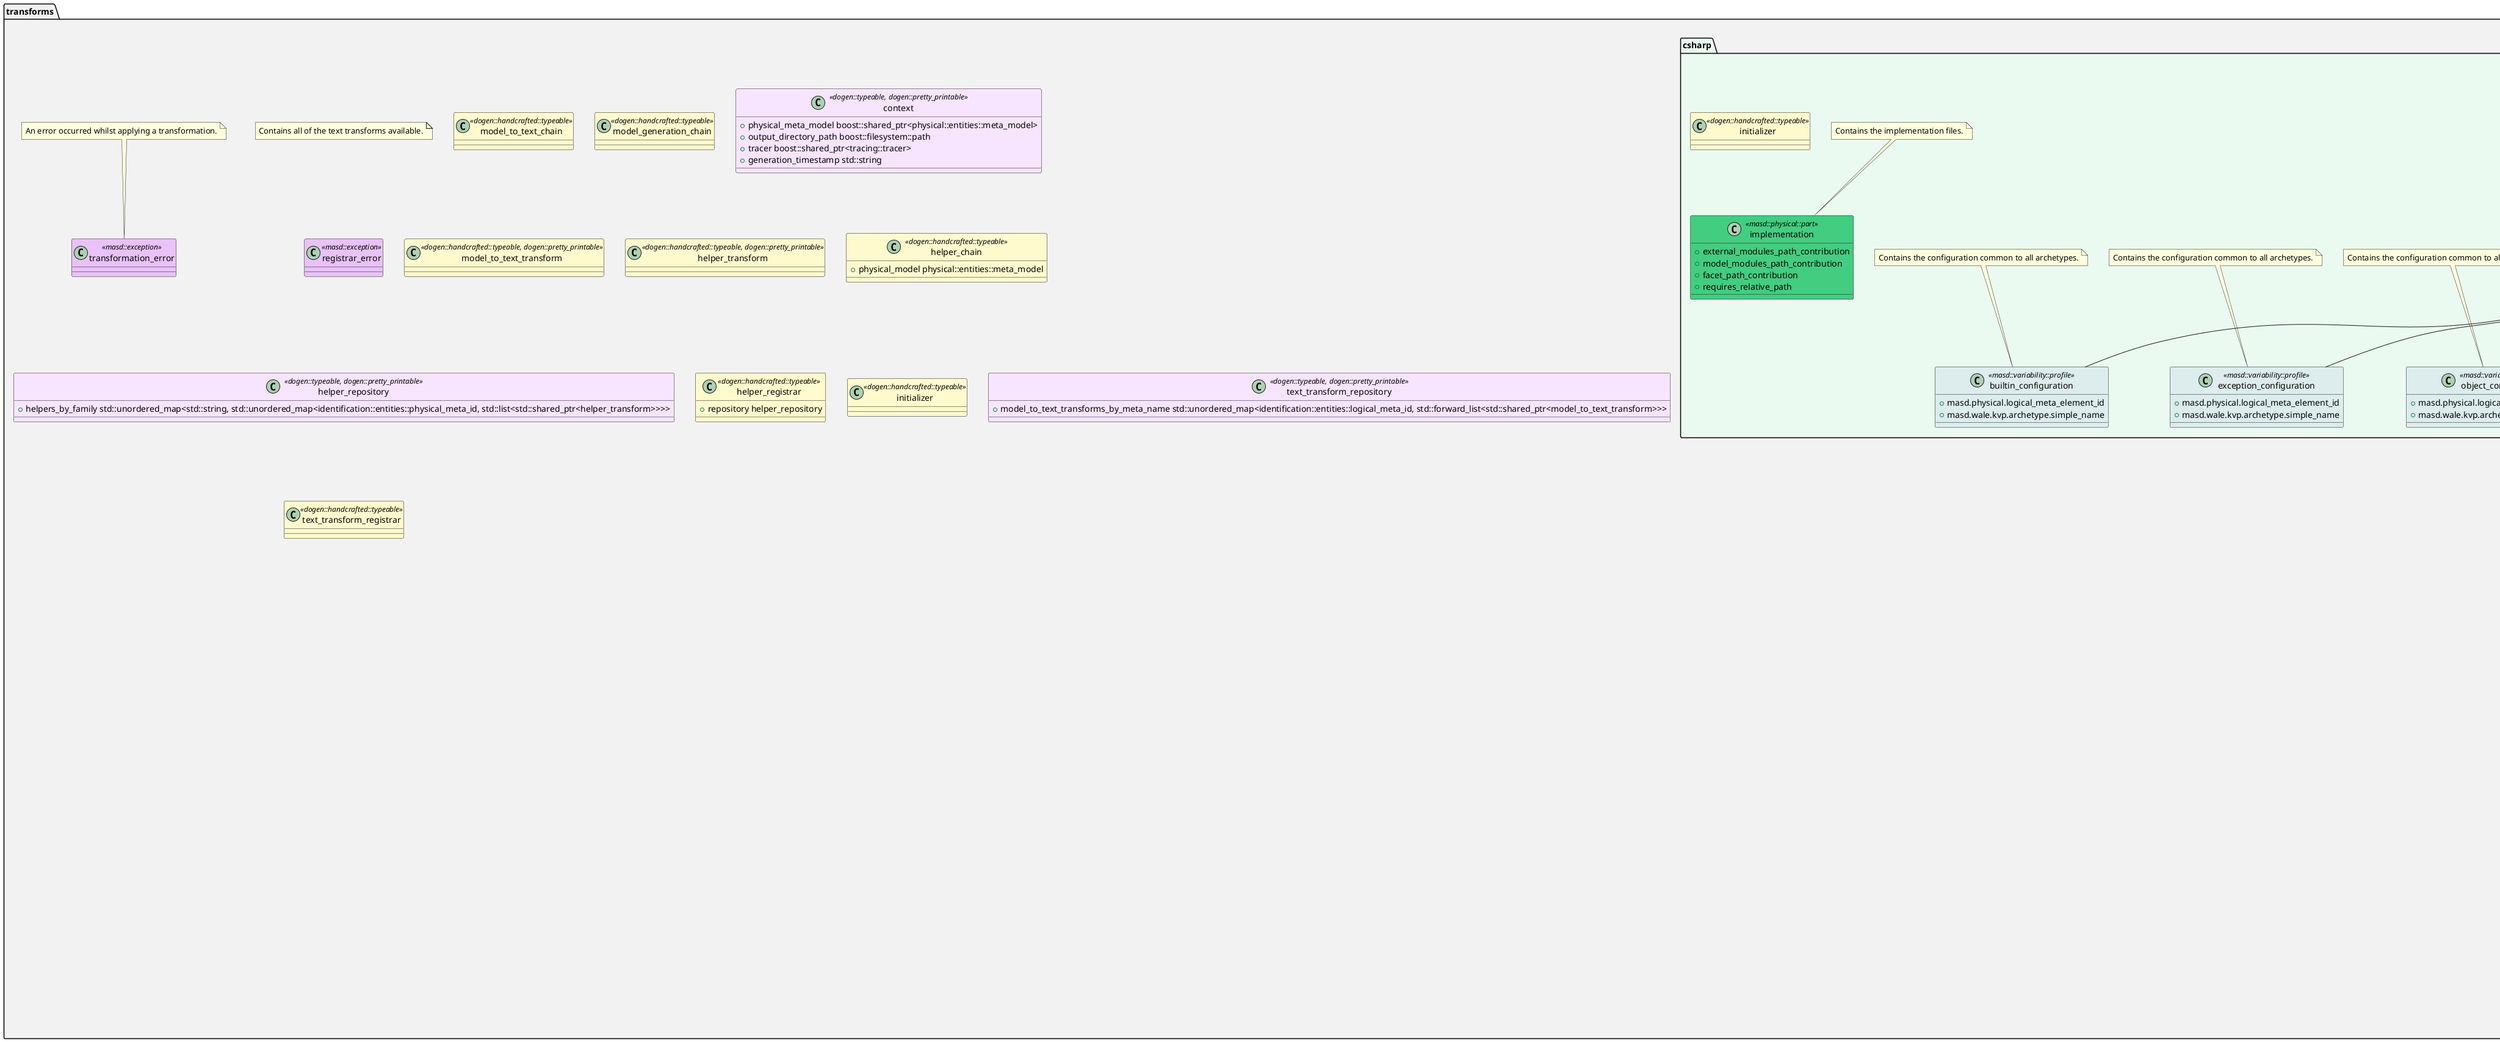 @startuml
set namespaceSeparator ::
note as N1
Contains all of the M2T transforms for all supported backendsUML Representation of model:

UML representation:

\image html dogen.text/modeling/dogen.text.svg
end note

class registrar <<masd::serialization::type_registrar>> #00FF00 {
}

class main <<masd::entry_point, dogen::untypable>> #DDA9F3 {
}

class CMakeLists <<masd::build::cmakelists, dogen::handcrafted::cmake>> #99CB99 {
}

class cpp_artefact_transform_implementation <<masd::templating::logic_less_templates>> #FFC072 {
    +{field} content
}

class initializer <<dogen::handcrafted::typeable>> #FFFACD {
}

class csharp_transform_implementation <<masd::templating::logic_less_templates>> #FFC072 {
    +{field} content
}

class csharp_helper_transform_implementation <<masd::templating::logic_less_templates>> #FFC072 {
    +{field} content
}

class cpp_helper_transform_implementation <<masd::templating::logic_less_templates>> #FFC072 {
    +{field} content
}

class cpp_helper_transform_implementation_enabled <<masd::templating::logic_less_templates>> #FFC072 {
    +{field} content
}

namespace entities #F2F2F2 {
    class Provenance <<masd::object_template>> #E3B6F6 {
        +{field} provenance identification::entities::logical_provenance
    }

    note top of Provenance
Details of the origin of this model element.
    end note

    class model_set <<Provenance>> #F7E5FF {
        +{field} models std::list<model>
    }

    model_set o-- model

    note top of model_set
Represents a set of related models.
    end note

    class model <<Provenance>> #F7E5FF {
        +{field} logical logical::entities::model
        +{field} physical physical::entities::model
        +{field} logical_physical_regions std::list<logical_physical_region>
    }

    model_set o-- logical_physical_region

    note top of model
Represents the combined logical-physical space.
    end note

    class logical_physical_region #F7E5FF {
        +{field} logical_element boost::shared_ptr<logical::entities::element>
        +{field} physical_region physical::entities::region
    }

    note top of logical_physical_region
Represents a region of logical-physical space with a single logical element and
its associated physical elements.
    end note

}

namespace transforms #F2F2F2 {
    note as transforms_1
Contains all of the text transforms available.
    end note

    class model_to_text_chain <<dogen::handcrafted::typeable>> #FFFACD {
    }

    class model_generation_chain <<dogen::handcrafted::typeable>> #FFFACD {
    }

    class context <<dogen::typeable, dogen::pretty_printable>> #F7E5FF {
        +{field} physical_meta_model boost::shared_ptr<physical::entities::meta_model>
        +{field} output_directory_path boost::filesystem::path
        +{field} tracer boost::shared_ptr<tracing::tracer>
        +{field} generation_timestamp std::string
    }

    class transformation_error <<masd::exception>> #E8C2F8 {
    }

    note top of transformation_error
An error occurred whilst applying a transformation.
    end note

    class registrar_error <<masd::exception>> #E8C2F8 {
    }

    class model_to_text_transform <<dogen::handcrafted::typeable, dogen::pretty_printable>> #FFFACD {
    }

    class helper_transform <<dogen::handcrafted::typeable, dogen::pretty_printable>> #FFFACD {
    }

    class helper_chain <<dogen::handcrafted::typeable>> #FFFACD {
        +{field} physical_model physical::entities::meta_model
    }

    class helper_repository <<dogen::typeable, dogen::pretty_printable>> #F7E5FF {
        +{field} helpers_by_family std::unordered_map<std::string, std::unordered_map<identification::entities::physical_meta_id, std::list<std::shared_ptr<helper_transform>>>>
    }

    class helper_registrar <<dogen::handcrafted::typeable>> #FFFACD {
        +{field} repository helper_repository
    }

    class initializer <<dogen::handcrafted::typeable>> #FFFACD {
    }

    class text_transform_repository <<dogen::typeable, dogen::pretty_printable>> #F7E5FF {
        +{field} model_to_text_transforms_by_meta_name std::unordered_map<identification::entities::logical_meta_id, std::forward_list<std::shared_ptr<model_to_text_transform>>>
    }

    class text_transform_registrar <<dogen::handcrafted::typeable>> #FFFACD {
    }

    namespace transforms::cpp <<masd::physical::backend>> #EBFAF1 {
        note as cpp_1
Text transforms that implement the C++ backend.

Provides a set of M2T transforms that convert logical model elements into a
physical representation in the C++ technical space, or associated minor
technical spaces.
        end note

        class implementation <<masd::physical::part>> #43CD80 {
            +{field} external_modules_path_contribution
            +{field} model_modules_path_contribution
            +{field} facet_path_contribution
            +{field} requires_relative_path
            +{field} directory_name
        }

        implementation o-l- public_headers

        note top of implementation
Contains the implementation files.
        end note

        class public_headers <<masd::physical::part>> #43CD80 {
            +{field} external_modules_path_contribution
            +{field} model_modules_path_contribution
            +{field} facet_path_contribution
            +{field} requires_relative_path
            +{field} directory_name
        }

        public_headers o-l- testing

        note top of public_headers
Contains the header files that are publicly visible.
        end note

        class testing <<masd::physical::part>> #43CD80 {
            +{field} external_modules_path_contribution
            +{field} model_modules_path_contribution
            +{field} facet_path_contribution
            +{field} requires_relative_path
            +{field} directory_name
        }

        testing o-l- standard_header_file

        note top of testing
Contains the generated test files.
        end note

        class standard_header_file <<masd::physical::archetype_kind>> #68D799 {
            +{field} file_extension
        }

        note top of standard_header_file
Header file generated by Dogen.
        end note

        class base_archetype_configuration <<masd::variability::profile>> #DDECEC {
            +{field} masd.physical.technical_space
        }

        note top of base_archetype_configuration
Contains the configuration common to all archetypes.
        end note

        class tests_configuration <<masd::variability::profile>> #DDECEC {
            +{field} masd.physical.part_id
            +{field} masd.physical.wale_template_reference
            +{field} masd.physical.relation_status
        }

        transforms::cpp::base_archetype_configuration <|-- transforms::cpp::tests_configuration
        note top of tests_configuration
Contains the configuration common to most archetypes in tests.
        end note

        class header_configuration <<masd::variability::profile>> #DDECEC {
            +{field} masd.physical.part_id
            +{field} masd.physical.wale_template_reference
        }

        transforms::cpp::base_archetype_configuration <|-- transforms::cpp::header_configuration
        note top of header_configuration
Contains the configuration common to all c++ header archetypes.
        end note

        class header_facet_default_configuration <<masd::variability::profile>> #DDECEC {
            +{field} masd.physical.relation_status
        }

        transforms::cpp::header_configuration <|-- transforms::cpp::header_facet_default_configuration
        class enumeration_header_configuration <<masd::variability::profile>> #DDECEC {
            +{field} masd.physical.logical_meta_element_id
            +{field} masd.wale.kvp.archetype.simple_name
        }

        transforms::cpp::header_facet_default_configuration <|-- transforms::cpp::enumeration_header_configuration
        note top of enumeration_header_configuration
Contains the configuration common to all enumeration header archetypes.
        end note

        class object_header_configuration <<masd::variability::profile>> #DDECEC {
            +{field} masd.physical.logical_meta_element_id
            +{field} masd.wale.kvp.archetype.simple_name
        }

        transforms::cpp::header_facet_default_configuration <|-- transforms::cpp::object_header_configuration
        note top of object_header_configuration
Contains the configuration common to all object header archetypes.
        end note

        class primitive_header_configuration <<masd::variability::profile>> #DDECEC {
            +{field} masd.physical.logical_meta_element_id
            +{field} masd.wale.kvp.archetype.simple_name
        }

        transforms::cpp::header_facet_default_configuration <|-- transforms::cpp::primitive_header_configuration
        note top of primitive_header_configuration
Contains the configuration common to all built header archetypes.
        end note

        class builtin_header_configuration <<masd::variability::profile>> #DDECEC {
            +{field} masd.physical.logical_meta_element_id
            +{field} masd.wale.kvp.archetype.simple_name
        }

        transforms::cpp::header_facet_default_configuration <|-- transforms::cpp::builtin_header_configuration
        note top of builtin_header_configuration
Contains the configuration common to all built header archetypes.
        end note

        class implementation_configuration <<masd::variability::profile>> #DDECEC {
            +{field} masd.physical.part_id
            +{field} masd.physical.wale_template_reference
            +{field} masd.physical.relation_status
        }

        transforms::cpp::base_archetype_configuration <|-- transforms::cpp::implementation_configuration
        note top of implementation_configuration
Contains the configuration common to all c++ implementation archetypes.
        end note

        class object_implementation_configuration <<masd::variability::profile>> #DDECEC {
            +{field} masd.physical.logical_meta_element_id
            +{field} masd.wale.kvp.archetype.simple_name
        }

        transforms::cpp::implementation_configuration <|-- transforms::cpp::object_implementation_configuration
        class primitive_implementation_configuration <<masd::variability::profile>> #DDECEC {
            +{field} masd.physical.logical_meta_element_id
            +{field} masd.wale.kvp.archetype.simple_name
        }

        transforms::cpp::implementation_configuration <|-- transforms::cpp::primitive_implementation_configuration
        class enumeration_implementation_configuration <<masd::variability::profile>> #DDECEC {
            +{field} masd.physical.logical_meta_element_id
            +{field} masd.wale.kvp.archetype.simple_name
        }

        transforms::cpp::implementation_configuration <|-- transforms::cpp::enumeration_implementation_configuration
        namespace transforms::cpp::types <<masd::physical::facet>> #C6F0D8 {
            note as types_1
M2T transforms for the types facet of the
C++ technical space.
            end note

            class initializer <<dogen::handcrafted::typeable>> #FFFACD {
            }

            initializer o-d- smart_pointer_helper

            class archetype_class_header_transform <<masd::physical::archetype, dogen::header_facet_default_configuration>> #68D799 {
                +{field} stitch_template_content
            }

            archetype_class_header_transform o-d- archetype_class_implementation_transform

            note top of archetype_class_header_transform
Generates header files for archetypes.
            end note

            class archetype_class_implementation_transform <<masd::physical::archetype, dogen::implementation_configuration>> #68D799 {
                +{field} stitch_template_content
            }

            archetype_class_implementation_transform o-d- archetype_class_header_factory

            note top of archetype_class_implementation_transform
Generates implementation files for archetypes.
            end note

            class archetype_class_header_factory <<masd::physical::archetype, dogen::header_configuration>> #68D799 {
                +{field} stitch_template_content
            }

            archetype_class_header_factory o-d- archetype_class_implementation_factory

            note top of archetype_class_header_factory
Generates header files for archetype factories.
            end note

            class archetype_class_implementation_factory <<masd::physical::archetype, dogen::implementation_configuration>> #68D799 {
                +{field} stitch_template_content
            }

            archetype_class_implementation_factory  o-d- facet_class_header_transform

            note top of archetype_class_implementation_factory
Generates implementation files for archetype factories.
            end note

            class facet_class_header_transform <<masd::physical::archetype, dogen::header_facet_default_configuration>> #68D799 {
                +{field} stitch_template_content
            }

            facet_class_header_transform o-d- facet_class_implementation_transform

            note top of facet_class_header_transform
Generates header files for facet transforms.
            end note

            class facet_class_implementation_transform <<masd::physical::archetype, dogen::implementation_configuration>> #68D799 {
                +{field} stitch_template_content
            }

            facet_class_implementation_transform o-d- facet_class_header_factory

            note top of facet_class_implementation_transform
Generates implementation files for facet transforms.
            end note

            class facet_class_header_factory <<masd::physical::archetype, dogen::header_configuration>> #68D799 {
                +{field} stitch_template_content
            }

            note top of facet_class_header_factory
Generates header files for facet factories.
            end note

            class facet_class_implementation_factory <<masd::physical::archetype, dogen::implementation_configuration>> #68D799 {
                +{field} stitch_template_content
            }

            note top of facet_class_implementation_factory
Generates implementation files for facet factory.
            end note

            class backend_class_header_transform <<masd::physical::archetype, dogen::header_facet_default_configuration>> #68D799 {
                +{field} stitch_template_content
            }

            note top of backend_class_header_transform
Generates header files for archetypes.
            end note

            class backend_class_implementation_transform <<masd::physical::archetype, dogen::implementation_configuration>> #68D799 {
                +{field} stitch_template_content
            }

            note top of backend_class_implementation_transform
Generates implementation files for archetypes.
            end note

            class backend_class_header_factory <<masd::physical::archetype, dogen::header_configuration>> #68D799 {
                +{field} stitch_template_content
            }

            note top of backend_class_header_factory
Generates header files for backend factories.
            end note

            class part_class_header_transform <<masd::physical::archetype, dogen::header_facet_default_configuration>> #68D799 {
                +{field} stitch_template_content
            }

            note top of part_class_header_transform
Generates header files for parts.
            end note

            class part_class_header_factory <<masd::physical::archetype, dogen::header_configuration>> #68D799 {
                +{field} stitch_template_content
            }

            note top of part_class_header_factory
Generates header files for part factories.
            end note

            class helper_class_header_transform <<masd::physical::archetype, dogen::header_facet_default_configuration>> #68D799 {
                +{field} stitch_template_content
            }

            note top of helper_class_header_transform
Generates header files for helpers.
            end note

            class helper_class_header_factory <<masd::physical::archetype, dogen::header_configuration>> #68D799 {
                +{field} stitch_template_content
            }

            note top of helper_class_header_factory
Generates header files for helper factories.
            end note

            class archetype_kind_class_header_factory <<masd::physical::archetype, dogen::header_configuration>> #68D799 {
                +{field} stitch_template_content
            }

            note top of archetype_kind_class_header_factory
Generates header files for archetype_kind factories.
            end note

            class smart_pointer_helper <<masd::physical::helper>> #68D7BB {
                +{field} stitch_template_content
            }

            smart_pointer_helper o-d- archetype_class_header_transform

            class backend_class_implementation_factory <<masd::physical::archetype, dogen::implementation_configuration>> #68D799 {
                +{field} stitch_template_content
            }

            note top of backend_class_implementation_factory
Generates implementation files for backend factories.
            end note

            class part_class_implementation_transform <<masd::physical::archetype, dogen::implementation_configuration>> #68D799 {
                +{field} stitch_template_content
            }

            note top of part_class_implementation_transform
Generates implementation files for parts.
            end note

            class part_class_implementation_factory <<masd::physical::archetype, dogen::implementation_configuration>> #68D799 {
                +{field} stitch_template_content
            }

            note top of part_class_implementation_factory
Generates implementation files for part factories.
            end note

            class helper_class_implementation_transform <<masd::physical::archetype, dogen::implementation_configuration>> #68D799 {
                +{field} stitch_template_content
            }

            note top of helper_class_implementation_transform
Generates implementation files for helpers.
            end note

            class helper_class_implementation_factory <<masd::physical::archetype, dogen::implementation_configuration>> #68D799 {
                +{field} stitch_template_content
            }

            note top of helper_class_implementation_factory
Generates implementation files for helper factories.
            end note

            class archetype_kind_class_implementation_factory <<masd::physical::archetype, dogen::implementation_configuration>> #68D799 {
                +{field} stitch_template_content
            }

            note top of archetype_kind_class_implementation_factory
Generates implementation files for archetype_kind factories.
            end note

            class class_header <<masd::physical::archetype, dogen::object_header_configuration>> #68D799 {
                +{field} stitch_template_content
            }

            note top of class_header
Generates header files for objects.
            end note

            class class_forward_declarations <<masd::physical::archetype, dogen::header_configuration>> #68D799 {
                +{field} stitch_template_content
            }

            note top of class_forward_declarations
Generates forward declarations for classes.
            end note

            class namespace_header <<masd::physical::archetype, dogen::header_facet_default_configuration>> #68D799 {
                +{field} stitch_template_content
            }

            note top of namespace_header
Generates header files for namespaces.
            end note

            class visitor_header <<masd::physical::archetype, dogen::header_facet_default_configuration>> #68D799 {
                +{field} stitch_template_content
            }

            note top of visitor_header
Generates header files for visitors.
            end note

            class primitive_header <<masd::physical::archetype, dogen::primitive_header_configuration>> #68D799 {
                +{field} stitch_template_content
            }

            note top of primitive_header
Generates header files for primitives.
            end note

            class primitive_forward_declarations <<masd::physical::archetype, dogen::header_configuration>> #68D799 {
                +{field} stitch_template_content
            }

            note top of primitive_forward_declarations
Generates forward declarations for primitives.
            end note

            class feature_template_bundle_header <<masd::physical::archetype, dogen::header_facet_default_configuration>> #68D799 {
                +{field} stitch_template_content
            }

            note top of feature_template_bundle_header
Generates implementation files for feature template bundles
            end note

            class feature_bundle_header <<masd::physical::archetype, dogen::header_facet_default_configuration>> #68D799 {
                +{field} stitch_template_content
            }

            note top of feature_bundle_header
Generates header files for feature bundles.
            end note

            class variability_initializer_header <<masd::physical::archetype, dogen::header_facet_default_configuration>> #68D799 {
                +{field} stitch_template_content
            }

            note top of variability_initializer_header
Generates header files for feature bundles.
            end note

            class main <<masd::physical::archetype, dogen::implementation_configuration>> #68D799 {
                +{field} stitch_template_content
            }

            note top of main
Generates implementation file for entry point.
            end note

            class class_implementation <<masd::physical::archetype, dogen::object_implementation_configuration>> #68D799 {
                +{field} stitch_template_content
            }

            note top of class_implementation
Generates implementation files for objects.
            end note

            class exception_header <<masd::physical::archetype, dogen::header_facet_default_configuration>> #68D799 {
                +{field} stitch_template_content
            }

            note top of exception_header
Generates header files for exceptions.
            end note

            class enum_header <<masd::physical::archetype, dogen::enumeration_header_configuration>> #68D799 {
                +{field} stitch_template_content
            }

            note top of enum_header
Generates header files for enumerations.
            end note

            class visitor_forward_declarations <<masd::physical::archetype, dogen::header_configuration>> #68D799 {
                +{field} stitch_template_content
            }

            note top of visitor_forward_declarations
Generates forward declarations for visitors.
            end note

            class primitive_implementation <<masd::physical::archetype, dogen::primitive_implementation_configuration>> #68D799 {
                +{field} stitch_template_content
            }

            note top of primitive_implementation
Generates implementation files for primitives.
            end note

            class builtin_header <<masd::physical::archetype, dogen::builtin_header_configuration>> #68D799 {
                +{field} stitch_template_content
            }

            note top of builtin_header
Generates header files for builtins.
            end note

            class feature_template_bundle_implementation <<masd::physical::archetype, dogen::implementation_configuration>> #68D799 {
                +{field} stitch_template_content
            }

            note top of feature_template_bundle_implementation
Generates implementation files for feature templates.
            end note

            class feature_bundle_implementation <<masd::physical::archetype, dogen::implementation_configuration>> #68D799 {
                +{field} stitch_template_content
            }

            note top of feature_bundle_implementation
Generates implementation files for feature bundles.
            end note

            class variability_initializer_implementation <<masd::physical::archetype, dogen::implementation_configuration>> #68D799 {
                +{field} stitch_template_content
            }

            note top of variability_initializer_implementation
Generates header files for feature bundles.
            end note

        }

        namespace transforms::cpp::hash <<masd::physical::facet>> #C6F0D8 {
            note as hash_1
M2T transforms for the hash facet of the
C++ technical space.
            end note

            class initializer <<dogen::handcrafted::typeable>> #FFFACD {
            }

            class date_helper <<masd::physical::helper>> #68D7BB {
                +{field} stitch_template_content
            }

            class ptime_helper <<masd::physical::helper>> #68D7BB {
                +{field} stitch_template_content
            }

            class associative_container_helper <<masd::physical::helper>> #68D7BB {
                +{field} stitch_template_content
            }

            class optional_helper <<masd::physical::helper>> #68D7BB {
                +{field} stitch_template_content
            }

            class sequence_container_helper <<masd::physical::helper>> #68D7BB {
                +{field} stitch_template_content
            }

            class variant_helper <<masd::physical::helper>> #68D7BB {
                +{field} stitch_template_content
            }

            class time_duration_helper <<masd::physical::helper>> #68D7BB {
                +{field} stitch_template_content
            }

            class ptree_helper <<masd::physical::helper>> #68D7BB {
                +{field} stitch_template_content
            }

            class pair_helper <<masd::physical::helper>> #68D7BB {
                +{field} stitch_template_content
            }

            class smart_pointer_helper <<masd::physical::helper>> #68D7BB {
                +{field} stitch_template_content
            }

            class path_helper <<masd::physical::helper>> #68D7BB {
                +{field} stitch_template_content
            }

            class class_header <<masd::physical::archetype, dogen::object_header_configuration>> #68D799 {
                +{field} stitch_template_content
            }

            note top of class_header
Generates header files for objects.
            end note

            class class_implementation <<masd::physical::archetype, dogen::object_implementation_configuration>> #68D799 {
                +{field} stitch_template_content
            }

            note top of class_implementation
Generates implementation files for objects.
            end note

            class enum_header <<masd::physical::archetype, dogen::enumeration_header_configuration>> #68D799 {
                +{field} stitch_template_content
            }

            note top of enum_header
Generates header files for enumerations.
            end note

            class builtin_header <<masd::physical::archetype, dogen::builtin_header_configuration>> #68D799 {
                +{field} stitch_template_content
            }

            note top of builtin_header
Generates header files for builtins.
            end note

            class primitive_header <<masd::physical::archetype, dogen::primitive_header_configuration>> #68D799 {
                +{field} stitch_template_content
            }

            note top of primitive_header
Generates header files for primitives.
            end note

            class primitive_implementation <<masd::physical::archetype, dogen::primitive_implementation_configuration>> #68D799 {
                +{field} stitch_template_content
            }

            note top of primitive_implementation
Generates implementation files for primitives.
            end note

        }

        namespace transforms::cpp::build <<masd::physical::facet>> #C6F0D8 {
            note as build_1
M2T transforms related to build files.
            end note

            class initializer <<dogen::handcrafted::typeable>> #FFFACD {
            }

            class include_cmakelists <<masd::physical::archetype>> #68D799 {
                +{field} stitch_template_content
            }

            note top of include_cmakelists
Generates cmakelists for tests.
            end note

            class source_cmakelists <<masd::physical::archetype>> #68D799 {
                +{field} stitch_template_content
            }

            note top of source_cmakelists
Generates cmakelists for tests.
            end note

        }

        namespace transforms::cpp::io <<masd::physical::facet>> #C6F0D8 {
            note as io_1
M2T transforms for the io facet of the
C++ technical space.
            end note

            class initializer <<dogen::handcrafted::typeable>> #FFFACD {
            }

            class optional_helper <<masd::physical::helper>> #68D7BB {
                +{field} stitch_template_content
            }

            class pair_helper <<masd::physical::helper>> #68D7BB {
                +{field} stitch_template_content
            }

            class string_helper <<masd::physical::helper>> #68D7BB {
                +{field} stitch_template_content
            }

            class ptree_helper <<masd::physical::helper>> #68D7BB {
                +{field} stitch_template_content
            }

            class associative_container_helper <<masd::physical::helper>> #68D7BB {
                +{field} stitch_template_content
            }

            class sequence_container_helper <<masd::physical::helper>> #68D7BB {
                +{field} stitch_template_content
            }

            class smart_pointer_helper <<masd::physical::helper>> #68D7BB {
                +{field} stitch_template_content
            }

            class variant_helper <<masd::physical::helper>> #68D7BB {
                +{field} stitch_template_content
            }

            class inserter_implementation_helper <<dogen::handcrafted::typeable>> #FFFACD {
            }

            class class_header <<masd::physical::archetype, dogen::object_header_configuration>> #68D799 {
                +{field} stitch_template_content
            }

            note top of class_header
Generates header files for objects.
            end note

            class class_implementation <<masd::physical::archetype, dogen::object_implementation_configuration>> #68D799 {
                +{field} stitch_template_content
            }

            note top of class_implementation
Generates implementation files for objects.
            end note

            class enum_header <<masd::physical::archetype, dogen::enumeration_header_configuration>> #68D799 {
                +{field} stitch_template_content
            }

            note top of enum_header
Generates header files for enumerations.
            end note

            class enum_implementation <<masd::physical::archetype, dogen::enumeration_implementation_configuration>> #68D799 {
                +{field} stitch_template_content
            }

            note top of enum_implementation
Generates implementation files for enumerations.
            end note

            class primitive_header <<masd::physical::archetype, dogen::primitive_header_configuration>> #68D799 {
                +{field} stitch_template_content
            }

            note top of primitive_header
Generates header files for primitives.
            end note

            class builtin_header <<masd::physical::archetype, dogen::builtin_header_configuration>> #68D799 {
                +{field} stitch_template_content
            }

            note top of builtin_header
Generates header files for builtins.
            end note

            class primitive_implementation <<masd::physical::archetype, dogen::primitive_implementation_configuration>> #68D799 {
                +{field} stitch_template_content
            }

            note top of primitive_implementation
Generates implementation files for primitives.
            end note

        }

        namespace transforms::cpp::visual_studio <<masd::physical::facet>> #C6F0D8 {
            note as visual_studio_1
M2T transforms related to Visual Studio
support.
            end note

            class initializer <<dogen::handcrafted::typeable>> #FFFACD {
            }

            class solution <<masd::physical::archetype>> #68D799 {
                +{field} stitch_template_content
            }

            note top of solution
Generates visual studio solutions.
            end note

            class msbuild_targets <<masd::physical::archetype>> #68D799 {
                +{field} stitch_template_content
            }

            note top of msbuild_targets
Generates msbuild targets.
            end note

            class project <<masd::physical::archetype>> #68D799 {
                +{field} stitch_template_content
            }

            note top of project
Generates visual studio project.
            end note

        }

        namespace transforms::cpp::serialization <<masd::physical::facet>> #C6F0D8 {
            note as serialization_1
M2T transforms for the boost serialisation
facet of the C++ technical space.
            end note

            class initializer <<dogen::handcrafted::typeable>> #FFFACD {
            }

            class path_helper <<masd::physical::helper>> #68D7BB {
                +{field} stitch_template_content
            }

            class class_header <<masd::physical::archetype, dogen::object_header_configuration>> #68D799 {
                +{field} stitch_template_content
            }

            note top of class_header
Generates header files for objects.
            end note

            class class_forward_declarations <<masd::physical::archetype, dogen::header_configuration>> #68D799 {
                +{field} stitch_template_content
            }

            note top of class_forward_declarations
Generates forward declarations for classes.
            end note

            class primitive_header <<masd::physical::archetype, dogen::primitive_header_configuration>> #68D799 {
                +{field} stitch_template_content
            }

            note top of primitive_header
Generates header files for primitives.
            end note

            class primitive_forward_declarations <<masd::physical::archetype, dogen::header_configuration>> #68D799 {
                +{field} stitch_template_content
            }

            note top of primitive_forward_declarations
Generates forward declarations for primitives.
            end note

            class type_registrar_header <<masd::physical::archetype, dogen::header_facet_default_configuration>> #68D799 {
                +{field} stitch_template_content
            }

            note top of type_registrar_header
Generates header files for type registrars.
            end note

            class class_implementation <<masd::physical::archetype, dogen::object_implementation_configuration>> #68D799 {
                +{field} stitch_template_content
            }

            note top of class_implementation
Generates implementation files for objects.
            end note

            class builtin_header <<masd::physical::archetype, dogen::builtin_header_configuration>> #68D799 {
                +{field} stitch_template_content
            }

            note top of builtin_header
Generates header files for builtins.
            end note

            class primitive_implementation <<masd::physical::archetype, dogen::primitive_implementation_configuration>> #68D799 {
                +{field} stitch_template_content
            }

            note top of primitive_implementation
Generates header files for primitives.
            end note

            class enum_header <<masd::physical::archetype, dogen::enumeration_header_configuration>> #68D799 {
                +{field} stitch_template_content
            }

            note top of enum_header
Generates header files for primitives.
            end note

            class type_registrar_implementation <<masd::physical::archetype, dogen::implementation_configuration>> #68D799 {
                +{field} stitch_template_content
            }

            note top of type_registrar_implementation
Generates header files for feature bundles.
            end note

        }

        namespace transforms::cpp::test_data <<masd::physical::facet>> #C6F0D8 {
            note as test_data_1
M2T transforms for the test data facet
of the C++ technical space.
            end note

            class initializer <<dogen::handcrafted::typeable>> #FFFACD {
            }

            class date_helper <<masd::physical::helper>> #68D7BB {
                +{field} stitch_template_content
            }

            class bool_helper <<masd::physical::helper>> #68D7BB {
                +{field} stitch_template_content
            }

            class char_helper <<masd::physical::helper>> #68D7BB {
                +{field} stitch_template_content
            }

            class ptree_helper <<masd::physical::helper>> #68D7BB {
                +{field} stitch_template_content
            }

            class associative_container_helper <<masd::physical::helper>> #68D7BB {
                +{field} stitch_template_content
            }

            class pair_helper <<masd::physical::helper>> #68D7BB {
                +{field} stitch_template_content
            }

            class number_helper <<masd::physical::helper>> #68D7BB {
                +{field} stitch_template_content
            }

            class variant_helper <<masd::physical::helper>> #68D7BB {
                +{field} stitch_template_content
            }

            class path_helper <<masd::physical::helper>> #68D7BB {
                +{field} stitch_template_content
            }

            class ptime_helper <<masd::physical::helper>> #68D7BB {
                +{field} stitch_template_content
            }

            class optional_helper <<masd::physical::helper>> #68D7BB {
                +{field} stitch_template_content
            }

            class smart_pointer_helper <<masd::physical::helper>> #68D7BB {
                +{field} stitch_template_content
            }

            class sequence_container_helper <<masd::physical::helper>> #68D7BB {
                +{field} stitch_template_content
            }

            class string_helper <<masd::physical::helper>> #68D7BB {
                +{field} stitch_template_content
            }

            class domain_type_helper <<masd::physical::helper>> #68D7BB {
                +{field} stitch_template_content
            }

            class time_duration_helper <<masd::physical::helper>> #68D7BB {
                +{field} stitch_template_content
            }

            class class_header <<masd::physical::archetype, dogen::object_header_configuration>> #68D799 {
                +{field} stitch_template_content
            }

            note top of class_header
Generates header files for objects.
            end note

            class enum_header <<masd::physical::archetype, dogen::enumeration_header_configuration>> #68D799 {
                +{field} stitch_template_content
            }

            note top of enum_header
Generates header files for enumerations.
            end note

            class primitive_header <<masd::physical::archetype, dogen::primitive_header_configuration>> #68D799 {
                +{field} stitch_template_content
            }

            note top of primitive_header
Generates header files for primitives.
            end note

            class builtin_header <<masd::physical::archetype, dogen::builtin_header_configuration>> #68D799 {
                +{field} stitch_template_content
            }

            note top of builtin_header
Generates header files for builtins.
            end note

            class class_implementation <<masd::physical::archetype, dogen::object_implementation_configuration>> #68D799 {
                +{field} stitch_template_content
            }

            note top of class_implementation
Generates implementation files for objects.
            end note

            class enum_implementation <<masd::physical::archetype, dogen::enumeration_implementation_configuration>> #68D799 {
                +{field} stitch_template_content
            }

            note top of enum_implementation
Generates implementation files for enumerations.
            end note

            class primitive_implementation <<masd::physical::archetype, dogen::primitive_implementation_configuration>> #68D799 {
                +{field} stitch_template_content
            }

            note top of primitive_implementation
Generates implementation files for primitives.
            end note

        }

        namespace transforms::cpp::tests <<masd::physical::facet>> #C6F0D8 {
            note as tests_1
M2T transforms that generate tests for
generated code, in the C++ technical space.
            end note

            class initializer <<dogen::handcrafted::typeable>> #FFFACD {
            }

            class class_implementation <<masd::physical::archetype, dogen::tests_configuration>> #68D799 {
                +{field} stitch_template_content
            }

            note top of class_implementation
Generates tests for objects.
            end note

            class main <<masd::physical::archetype, dogen::tests_configuration>> #68D799 {
                +{field} stitch_template_content
            }

            note top of main
Generates entry point for tests.
            end note

            class enum_implementation <<masd::physical::archetype, dogen::tests_configuration>> #68D799 {
                +{field} stitch_template_content
            }

            note top of enum_implementation
Generates tests for enumeration.
            end note

            class cmakelists <<masd::physical::archetype>> #68D799 {
                +{field} stitch_template_content
            }

            note top of cmakelists
Generates cmakelists for tests.
            end note

        }

        namespace transforms::cpp::odb <<masd::physical::facet>> #C6F0D8 {
            note as odb_1
M2T transforms for the ODB facet of the
C++ technical space.
            end note

            class initializer <<dogen::handcrafted::typeable>> #FFFACD {
            }

            class class_header <<masd::physical::archetype, dogen::object_header_configuration>> #68D799 {
                +{field} stitch_template_content
            }

            note top of class_header
Generates header files for archetypes.
            end note

            class builtin_header <<masd::physical::archetype, dogen::builtin_header_configuration>> #68D799 {
                +{field} stitch_template_content
            }

            note top of builtin_header
Generates header files for builtins.
            end note

            class enum_header <<masd::physical::archetype, dogen::enumeration_header_configuration>> #68D799 {
                +{field} stitch_template_content
            }

            note top of enum_header
Generates header files for enumerations.
            end note

            class primitive_header <<masd::physical::archetype, dogen::primitive_header_configuration>> #68D799 {
                +{field} stitch_template_content
            }

            note top of primitive_header
Generates header files for primitives.
            end note

            class object_odb_options <<masd::physical::archetype>> #68D799 {
                +{field} stitch_template_content
            }

            note top of object_odb_options
Generates object options for odb.
            end note

            class primitive_odb_options <<masd::physical::archetype>> #68D799 {
                +{field} stitch_template_content
            }

            note top of primitive_odb_options
Generates object options for odb.
            end note

            class common_odb_options <<masd::physical::archetype>> #68D799 {
                +{field} stitch_template_content
            }

            note top of common_odb_options
Generates object options for odb.
            end note

        }

        namespace transforms::cpp::lexical_cast <<masd::physical::facet>> #C6F0D8 {
            note as lexical_cast_1
M2T transforms related to conversions from
and to string.
            end note

            class initializer <<dogen::handcrafted::typeable>> #FFFACD {
            }

            class enum_header <<masd::physical::archetype, dogen::enumeration_header_configuration>> #68D799 {
                +{field} stitch_template_content
            }

            note top of enum_header
Generates header files for enumerations.
            end note

        }

        class initializer <<dogen::handcrafted::typeable>> #FFFACD {
        }

        class project <<masd::physical::part>> #43CD80 {
            +{field} external_modules_path_contribution
            +{field} model_modules_path_contribution
            +{field} facet_path_contribution
            +{field} requires_relative_path
        }

        note top of project
FIXME: to be removed.
        end note

    }

    namespace transforms::csharp <<masd::physical::backend>> #EBFAF1 {
        note as csharp_1
M2T transforms for the C# technical space.

Takes types in the logical model and creates text
representations of the these types according to the grammar
of the C# technical space.
        end note

        class archetype_configuration <<masd::variability::profile>> #DDECEC {
            +{field} masd.physical.part_id
            +{field} masd.physical.wale_template_reference
            +{field} masd.physical.relation_status
            +{field} masd.physical.technical_space
        }

        note top of archetype_configuration
Contains the configuration common to all archetypes.
        end note

        class primitive_configuration <<masd::variability::profile>> #DDECEC {
            +{field} masd.physical.logical_meta_element_id
            +{field} masd.wale.kvp.archetype.simple_name
        }

        transforms::csharp::archetype_configuration <|-- transforms::csharp::primitive_configuration
        note top of primitive_configuration
Contains the configuration common to all archetypes.
        end note

        class enumeration_configuration <<masd::variability::profile>> #DDECEC {
            +{field} masd.physical.logical_meta_element_id
            +{field} masd.wale.kvp.archetype.simple_name
        }

        transforms::csharp::archetype_configuration <|-- transforms::csharp::enumeration_configuration
        note top of enumeration_configuration
Contains the configuration common to all archetypes.
        end note

        class object_configuration <<masd::variability::profile>> #DDECEC {
            +{field} masd.physical.logical_meta_element_id
            +{field} masd.wale.kvp.archetype.simple_name
        }

        transforms::csharp::archetype_configuration <|-- transforms::csharp::object_configuration
        note top of object_configuration
Contains the configuration common to all archetypes.
        end note

        class exception_configuration <<masd::variability::profile>> #DDECEC {
            +{field} masd.physical.logical_meta_element_id
            +{field} masd.wale.kvp.archetype.simple_name
        }

        transforms::csharp::archetype_configuration <|-- transforms::csharp::exception_configuration
        note top of exception_configuration
Contains the configuration common to all archetypes.
        end note

        class builtin_configuration <<masd::variability::profile>> #DDECEC {
            +{field} masd.physical.logical_meta_element_id
            +{field} masd.wale.kvp.archetype.simple_name
        }

        transforms::csharp::archetype_configuration <|-- transforms::csharp::builtin_configuration
        note top of builtin_configuration
Contains the configuration common to all archetypes.
        end note

        class implementation <<masd::physical::part>> #43CD80 {
            +{field} external_modules_path_contribution
            +{field} model_modules_path_contribution
            +{field} facet_path_contribution
            +{field} requires_relative_path
        }

        note top of implementation
Contains the implementation files.
        end note

        namespace transforms::csharp::types <<masd::physical::facet>> #C6F0D8 {
            note as types_1
M2T transforms for the types facet of
the C# technical space.
            end note

            class initializer <<dogen::handcrafted::typeable>> #FFFACD {
            }

            class floating_point_number_helper <<masd::physical::helper>> #68D7BB {
                +{field} stitch_template_content
            }

            class class <<masd::physical::archetype, dogen::object_configuration>> #68D799 {
                +{field} stitch_template_content
            }

            note top of class
Generates implementation files for objects.
            end note

            class exception <<masd::physical::archetype, dogen::exception_configuration>> #68D799 {
                +{field} stitch_template_content
            }

            note top of exception
Generates implementation files for exceptions.
            end note

            class builtin <<masd::physical::archetype, dogen::builtin_configuration>> #68D799 {
                +{field} stitch_template_content
            }

            note top of builtin
Generates implementation files for builtins.
            end note

            class enum <<masd::physical::archetype, dogen::enumeration_configuration>> #68D799 {
                +{field} stitch_template_content
            }

            note top of enum
Generates implementation files for enums.
            end note

            class primitive <<masd::physical::archetype, dogen::primitive_configuration>> #68D799 {
                +{field} stitch_template_content
            }

            note top of primitive
Generates implementation files for primitives.
            end note

        }

        namespace transforms::csharp::io <<masd::physical::facet>> #C6F0D8 {
            note as io_1
M2T transforms for the io facet of the
C# technical space.
            end note

            class initializer <<dogen::handcrafted::typeable>> #FFFACD {
            }

            class enumerable_helper <<masd::physical::helper>> #68D7BB {
                +{field} stitch_template_content
            }

            class class <<masd::physical::archetype, dogen::object_configuration>> #68D799 {
                +{field} stitch_template_content
            }

            note top of class
Generates implementation files for objects.
            end note

            class enum <<masd::physical::archetype, dogen::enumeration_configuration>> #68D799 {
                +{field} stitch_template_content
            }

            note top of enum
Generates implementation files for enums.
            end note

            class primitive <<masd::physical::archetype, dogen::primitive_configuration>> #68D799 {
                +{field} stitch_template_content
            }

            note top of primitive
Generates implementation files for primitives.
            end note

            class assistant <<masd::physical::archetype, dogen::archetype_configuration>> #68D799 {
                +{field} stitch_template_content
            }

            note top of assistant
Generates implementation files for assistants.
            end note

        }

        namespace transforms::csharp::test_data <<masd::physical::facet>> #C6F0D8 {
            note as test_data_1
M2T transforms for the test data facet of
the C# technical space.
            end note

            class initializer <<dogen::handcrafted::typeable>> #FFFACD {
            }

            class class <<masd::physical::archetype, dogen::object_configuration>> #68D799 {
                +{field} stitch_template_content
            }

            note top of class
Generates implementation files for objects.
            end note

            class assistant <<masd::physical::archetype, dogen::archetype_configuration>> #68D799 {
                +{field} stitch_template_content
            }

            note top of assistant
Generates implementation files for assistants.
            end note

            class enum <<masd::physical::archetype, dogen::enumeration_configuration>> #68D799 {
                +{field} stitch_template_content
            }

            note top of enum
Generates implementation files for enums.
            end note

            class primitive <<masd::physical::archetype, dogen::primitive_configuration>> #68D799 {
                +{field} stitch_template_content
            }

            note top of primitive
Generates implementation files for primitives.
            end note

        }

        namespace transforms::csharp::visual_studio <<masd::physical::facet>> #C6F0D8 {
            note as visual_studio_1
M2T transforms for the visual studio
facet of the C# technical space.
            end note

            class initializer <<dogen::handcrafted::typeable>> #FFFACD {
            }

            class project <<masd::physical::archetype>> #68D799 {
                +{field} stitch_template_content
            }

            note top of project
Generates visual studio project.
            end note

            class solution <<masd::physical::archetype>> #68D799 {
                +{field} stitch_template_content
            }

            note top of solution
Generates visual studio solutions.
            end note

        }

        class initializer <<dogen::handcrafted::typeable>> #FFFACD {
        }

    }

}

namespace formatters #F2F2F2 {
    class formatting_error <<masd::exception>> #E8C2F8 {
    }

    note top of formatting_error
An error has occurred while formatting.
    end note

    class namespace_formatter <<dogen::handcrafted::typeable>> #FFFACD {
    }

    class scoped_namespace_formatter <<dogen::handcrafted::typeable>> #FFFACD {
    }

    class boilerplate_formatter <<dogen::handcrafted::typeable>> #FFFACD {
    }

    class scoped_boilerplate_formatter <<dogen::handcrafted::typeable>> #FFFACD {
    }

    class dependencies_formatter <<dogen::handcrafted::typeable>> #FFFACD {
    }

    class header_guard_formatter <<dogen::handcrafted::typeable>> #FFFACD {
    }

    class boilerplate_properties #F7E5FF {
        +{field} preamble std::string
        +{field} postamble std::string
        +{field} dependencies std::list<std::string>
        +{field} header_guard std::string
        +{field} technical_space identification::entities::technical_space
        +{field} generate_preamble bool
        +{field} generate_header_guards bool
    }

    class assistant <<dogen::handcrafted::typeable>> #FFFACD {
    }

}

@enduml
